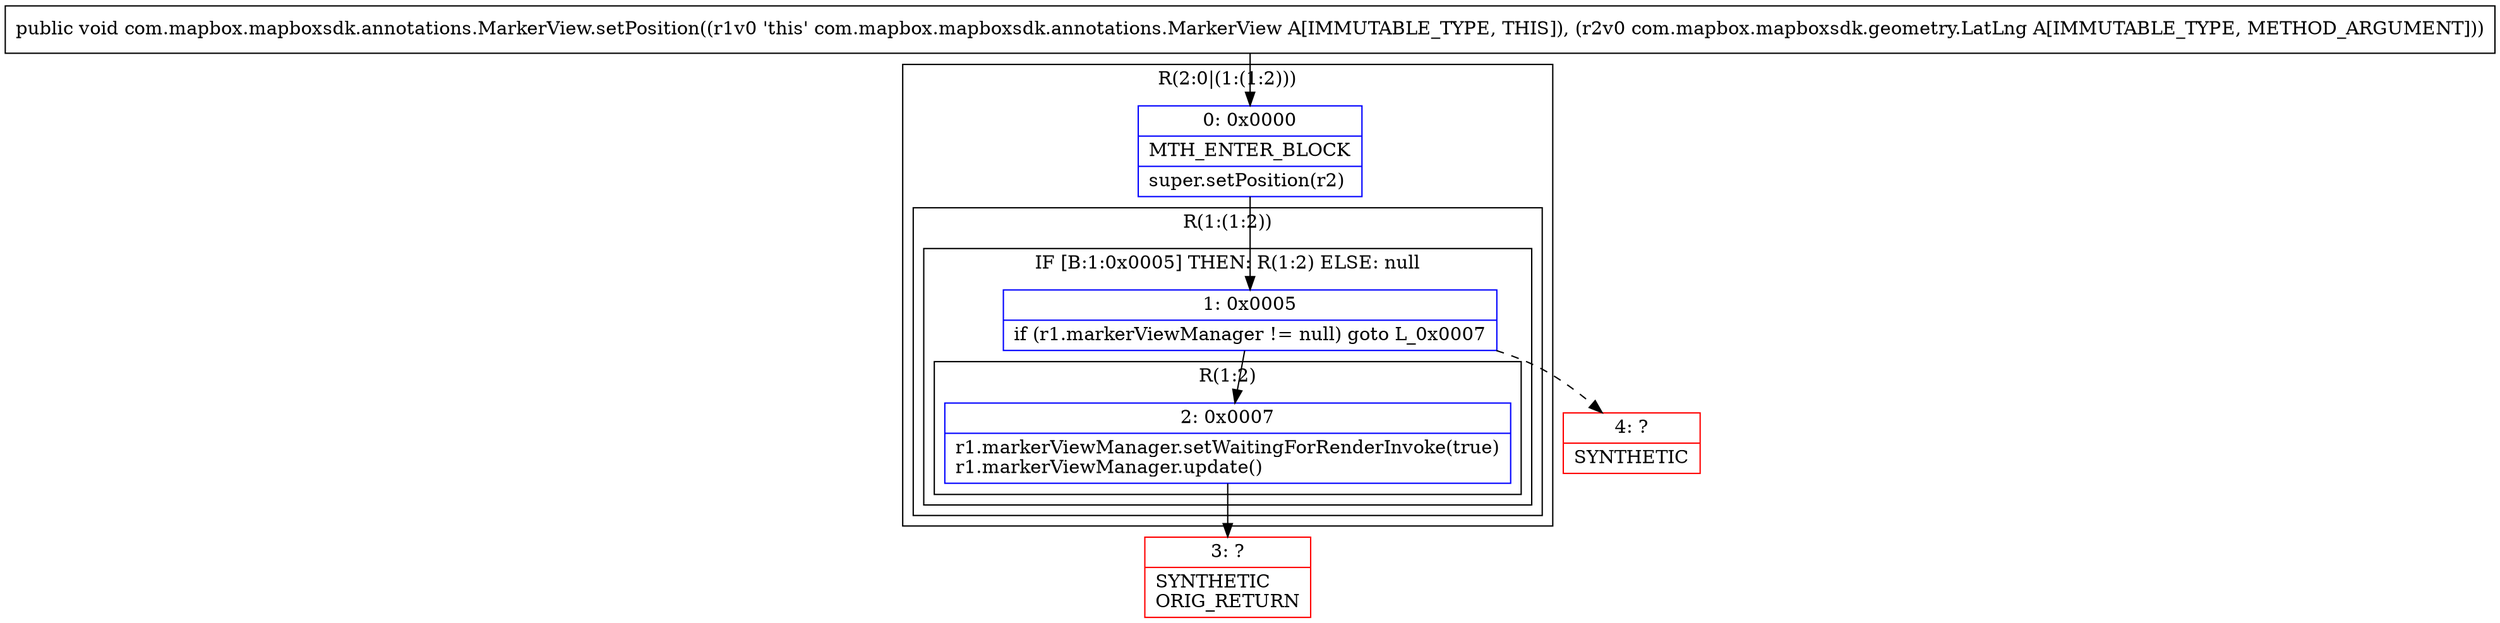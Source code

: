 digraph "CFG forcom.mapbox.mapboxsdk.annotations.MarkerView.setPosition(Lcom\/mapbox\/mapboxsdk\/geometry\/LatLng;)V" {
subgraph cluster_Region_85365792 {
label = "R(2:0|(1:(1:2)))";
node [shape=record,color=blue];
Node_0 [shape=record,label="{0\:\ 0x0000|MTH_ENTER_BLOCK\l|super.setPosition(r2)\l}"];
subgraph cluster_Region_1925616980 {
label = "R(1:(1:2))";
node [shape=record,color=blue];
subgraph cluster_IfRegion_1754896185 {
label = "IF [B:1:0x0005] THEN: R(1:2) ELSE: null";
node [shape=record,color=blue];
Node_1 [shape=record,label="{1\:\ 0x0005|if (r1.markerViewManager != null) goto L_0x0007\l}"];
subgraph cluster_Region_739274872 {
label = "R(1:2)";
node [shape=record,color=blue];
Node_2 [shape=record,label="{2\:\ 0x0007|r1.markerViewManager.setWaitingForRenderInvoke(true)\lr1.markerViewManager.update()\l}"];
}
}
}
}
Node_3 [shape=record,color=red,label="{3\:\ ?|SYNTHETIC\lORIG_RETURN\l}"];
Node_4 [shape=record,color=red,label="{4\:\ ?|SYNTHETIC\l}"];
MethodNode[shape=record,label="{public void com.mapbox.mapboxsdk.annotations.MarkerView.setPosition((r1v0 'this' com.mapbox.mapboxsdk.annotations.MarkerView A[IMMUTABLE_TYPE, THIS]), (r2v0 com.mapbox.mapboxsdk.geometry.LatLng A[IMMUTABLE_TYPE, METHOD_ARGUMENT])) }"];
MethodNode -> Node_0;
Node_0 -> Node_1;
Node_1 -> Node_2;
Node_1 -> Node_4[style=dashed];
Node_2 -> Node_3;
}

